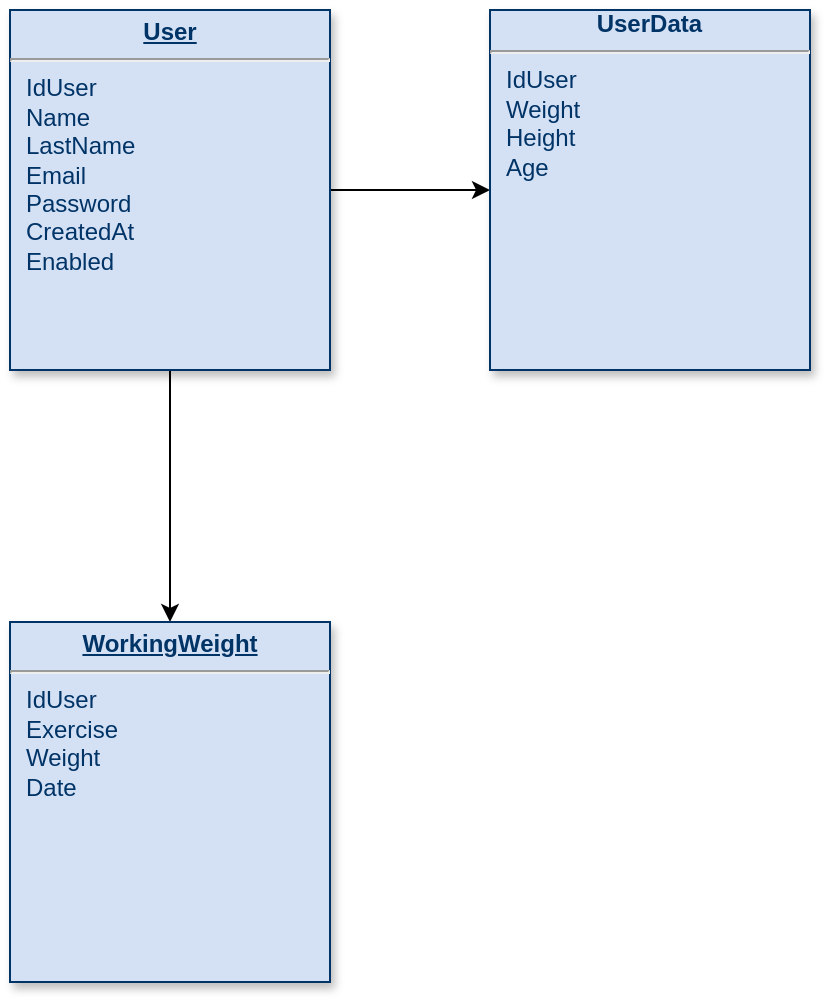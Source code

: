 <mxfile version="26.1.3">
  <diagram name="Page-1" id="efa7a0a1-bf9b-a30e-e6df-94a7791c09e9">
    <mxGraphModel dx="1768" dy="781" grid="1" gridSize="10" guides="1" tooltips="1" connect="1" arrows="1" fold="1" page="1" pageScale="1" pageWidth="826" pageHeight="1169" background="none" math="0" shadow="0">
      <root>
        <mxCell id="0" />
        <mxCell id="1" parent="0" />
        <mxCell id="gfO8IVrZab7kOOl7TKt3-115" value="" style="edgeStyle=orthogonalEdgeStyle;rounded=0;orthogonalLoop=1;jettySize=auto;html=1;" edge="1" parent="1" source="22" target="gfO8IVrZab7kOOl7TKt3-114">
          <mxGeometry relative="1" as="geometry" />
        </mxCell>
        <mxCell id="gfO8IVrZab7kOOl7TKt3-119" value="" style="edgeStyle=orthogonalEdgeStyle;rounded=0;orthogonalLoop=1;jettySize=auto;html=1;" edge="1" parent="1" source="22" target="gfO8IVrZab7kOOl7TKt3-118">
          <mxGeometry relative="1" as="geometry" />
        </mxCell>
        <mxCell id="22" value="&lt;p style=&quot;margin: 4px 0px 0px; text-align: center; text-decoration: underline;&quot;&gt;&lt;strong&gt;User&lt;/strong&gt;&lt;/p&gt;&lt;hr&gt;&lt;p style=&quot;margin: 0px; margin-left: 8px;&quot;&gt;IdUser&lt;/p&gt;&lt;p style=&quot;margin: 0px; margin-left: 8px;&quot;&gt;Name&lt;/p&gt;&lt;p style=&quot;margin: 0px; margin-left: 8px;&quot;&gt;LastName&lt;/p&gt;&lt;p style=&quot;margin: 0px; margin-left: 8px;&quot;&gt;Email&lt;/p&gt;&lt;p style=&quot;margin: 0px; margin-left: 8px;&quot;&gt;Password&lt;/p&gt;&lt;p style=&quot;margin: 0px; margin-left: 8px;&quot;&gt;CreatedAt&lt;/p&gt;&lt;p style=&quot;margin: 0px; margin-left: 8px;&quot;&gt;Enabled&lt;/p&gt;" style="verticalAlign=top;align=left;overflow=fill;fontSize=12;fontFamily=Helvetica;html=1;strokeColor=#003366;shadow=1;fillColor=#D4E1F5;fontColor=#003366" parent="1" vertex="1">
          <mxGeometry x="30.0" y="404" width="160.0" height="180" as="geometry" />
        </mxCell>
        <mxCell id="gfO8IVrZab7kOOl7TKt3-114" value="&lt;div&gt;&lt;strong&gt;&lt;span style=&quot;white-space: pre;&quot;&gt;&#x9;&lt;/span&gt;&lt;span style=&quot;white-space: pre;&quot;&gt;&#x9;&lt;/span&gt;UserData&lt;/strong&gt;&lt;/div&gt;&lt;hr&gt;&lt;p style=&quot;margin: 0px; margin-left: 8px;&quot;&gt;IdUser&lt;/p&gt;&lt;p style=&quot;margin: 0px; margin-left: 8px;&quot;&gt;Weight&lt;/p&gt;&lt;p style=&quot;margin: 0px; margin-left: 8px;&quot;&gt;Height&lt;/p&gt;&lt;p style=&quot;margin: 0px; margin-left: 8px;&quot;&gt;Age&lt;/p&gt;&lt;p style=&quot;margin: 0px; margin-left: 8px;&quot;&gt;&lt;br&gt;&lt;/p&gt;" style="verticalAlign=top;align=left;overflow=fill;fontSize=12;fontFamily=Helvetica;html=1;strokeColor=#003366;shadow=1;fillColor=#D4E1F5;fontColor=#003366" vertex="1" parent="1">
          <mxGeometry x="270" y="404" width="160.0" height="180" as="geometry" />
        </mxCell>
        <mxCell id="gfO8IVrZab7kOOl7TKt3-118" value="&lt;p style=&quot;margin: 4px 0px 0px; text-align: center; text-decoration: underline;&quot;&gt;&lt;strong&gt;WorkingWeight&lt;/strong&gt;&lt;/p&gt;&lt;hr&gt;&lt;p style=&quot;margin: 0px; margin-left: 8px;&quot;&gt;IdUser&lt;/p&gt;&lt;p style=&quot;margin: 0px; margin-left: 8px;&quot;&gt;Exercise&lt;/p&gt;&lt;p style=&quot;margin: 0px; margin-left: 8px;&quot;&gt;Weight&lt;/p&gt;&lt;p style=&quot;margin: 0px; margin-left: 8px;&quot;&gt;Date&lt;/p&gt;" style="verticalAlign=top;align=left;overflow=fill;fontSize=12;fontFamily=Helvetica;html=1;strokeColor=#003366;shadow=1;fillColor=#D4E1F5;fontColor=#003366" vertex="1" parent="1">
          <mxGeometry x="30.0" y="710" width="160.0" height="180" as="geometry" />
        </mxCell>
      </root>
    </mxGraphModel>
  </diagram>
</mxfile>
